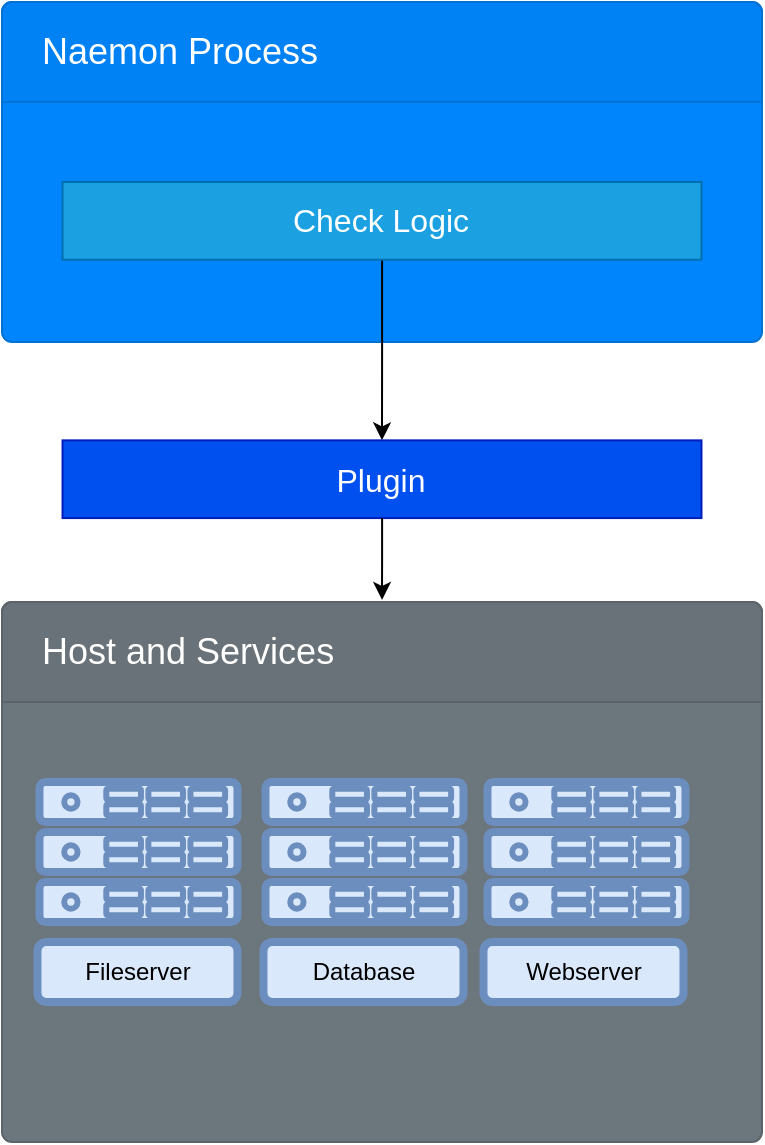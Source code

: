 <mxfile version="25.0.2">
  <diagram name="Seite-1" id="R0aHDFtCkrT7WoSOV8md">
    <mxGraphModel dx="1728" dy="997" grid="1" gridSize="10" guides="1" tooltips="1" connect="1" arrows="1" fold="1" page="1" pageScale="1" pageWidth="1169" pageHeight="827" math="0" shadow="0">
      <root>
        <mxCell id="0" />
        <mxCell id="1" parent="0" />
        <mxCell id="5FB76fzgtN4Mtl5dD62B-1" value="" style="html=1;shadow=0;dashed=0;shape=mxgraph.bootstrap.rrect;rSize=5;strokeColor=#0071D5;html=1;whiteSpace=wrap;fillColor=#0085FC;fontColor=#ffffff;verticalAlign=bottom;align=left;spacing=20;spacingBottom=0;fontSize=14;" parent="1" vertex="1">
          <mxGeometry x="50" y="100" width="380" height="170" as="geometry" />
        </mxCell>
        <mxCell id="5FB76fzgtN4Mtl5dD62B-2" value="Naemon Process" style="html=1;shadow=0;dashed=0;shape=mxgraph.bootstrap.topButton;rSize=5;perimeter=none;whiteSpace=wrap;fillColor=#0081F4;strokeColor=#0071D5;fontColor=#ffffff;resizeWidth=1;fontSize=18;align=left;spacing=20;" parent="5FB76fzgtN4Mtl5dD62B-1" vertex="1">
          <mxGeometry width="380" height="50" relative="1" as="geometry" />
        </mxCell>
        <mxCell id="udaoUcx-3yyp9Pfy2_6S-158" style="edgeStyle=orthogonalEdgeStyle;rounded=0;orthogonalLoop=1;jettySize=auto;html=1;entryX=0.5;entryY=0;entryDx=0;entryDy=0;" edge="1" parent="5FB76fzgtN4Mtl5dD62B-1" source="cy9vblpNPn31SKOtWbtc-17" target="cy9vblpNPn31SKOtWbtc-44">
          <mxGeometry relative="1" as="geometry" />
        </mxCell>
        <mxCell id="cy9vblpNPn31SKOtWbtc-17" value="Check Logic" style="rounded=0;whiteSpace=wrap;html=1;fillColor=#1ba1e2;fontColor=#ffffff;strokeColor=#006EAF;fontSize=16;" parent="5FB76fzgtN4Mtl5dD62B-1" vertex="1">
          <mxGeometry x="30.26" y="90.001" width="319.48" height="38.857" as="geometry" />
        </mxCell>
        <mxCell id="cy9vblpNPn31SKOtWbtc-44" value="Plugin" style="rounded=0;whiteSpace=wrap;html=1;fillColor=#0050ef;fontColor=#ffffff;strokeColor=#001DBC;fontSize=16;" parent="5FB76fzgtN4Mtl5dD62B-1" vertex="1">
          <mxGeometry x="30.26" y="219.179" width="319.48" height="38.857" as="geometry" />
        </mxCell>
        <mxCell id="udaoUcx-3yyp9Pfy2_6S-2" value="" style="html=1;shadow=0;dashed=0;shape=mxgraph.bootstrap.rrect;rSize=5;strokeColor=#5B646A;html=1;whiteSpace=wrap;fillColor=#6C767D;fontColor=#ffffff;verticalAlign=bottom;align=left;spacing=20;spacingBottom=0;fontSize=14;" vertex="1" parent="1">
          <mxGeometry x="50" y="400" width="380" height="270" as="geometry" />
        </mxCell>
        <mxCell id="udaoUcx-3yyp9Pfy2_6S-3" value="Host and Services" style="html=1;shadow=0;dashed=0;shape=mxgraph.bootstrap.topButton;rSize=5;perimeter=none;whiteSpace=wrap;fillColor=#697279;strokeColor=#5B646A;fontColor=#ffffff;resizeWidth=1;fontSize=18;align=left;spacing=20;" vertex="1" parent="udaoUcx-3yyp9Pfy2_6S-2">
          <mxGeometry width="380" height="50" relative="1" as="geometry" />
        </mxCell>
        <mxCell id="udaoUcx-3yyp9Pfy2_6S-68" value="" style="group" vertex="1" connectable="0" parent="udaoUcx-3yyp9Pfy2_6S-2">
          <mxGeometry x="18.74" y="90" width="99" height="70" as="geometry" />
        </mxCell>
        <mxCell id="udaoUcx-3yyp9Pfy2_6S-41" value="" style="group;fillColor=#dae8fc;strokeColor=#6c8ebf;" vertex="1" connectable="0" parent="udaoUcx-3yyp9Pfy2_6S-68">
          <mxGeometry width="99" height="20" as="geometry" />
        </mxCell>
        <mxCell id="udaoUcx-3yyp9Pfy2_6S-42" value="" style="rounded=1;whiteSpace=wrap;html=1;strokeWidth=4;fillColor=#dae8fc;strokeColor=#6c8ebf;" vertex="1" parent="udaoUcx-3yyp9Pfy2_6S-41">
          <mxGeometry width="99" height="20" as="geometry" />
        </mxCell>
        <mxCell id="udaoUcx-3yyp9Pfy2_6S-43" value="" style="ellipse;whiteSpace=wrap;html=1;aspect=fixed;strokeWidth=3;fillColor=#dae8fc;strokeColor=#6c8ebf;" vertex="1" parent="udaoUcx-3yyp9Pfy2_6S-41">
          <mxGeometry x="12.375" y="6.667" width="6.667" height="6.667" as="geometry" />
        </mxCell>
        <mxCell id="udaoUcx-3yyp9Pfy2_6S-44" value="" style="rounded=1;whiteSpace=wrap;html=1;strokeWidth=3;fillColor=#dae8fc;strokeColor=#6c8ebf;" vertex="1" parent="udaoUcx-3yyp9Pfy2_6S-41">
          <mxGeometry x="33.413" y="3.333" width="17.325" height="5.556" as="geometry" />
        </mxCell>
        <mxCell id="udaoUcx-3yyp9Pfy2_6S-45" value="" style="rounded=1;whiteSpace=wrap;html=1;strokeWidth=3;fillColor=#dae8fc;strokeColor=#6c8ebf;" vertex="1" parent="udaoUcx-3yyp9Pfy2_6S-41">
          <mxGeometry x="54.45" y="3.333" width="17.325" height="5.556" as="geometry" />
        </mxCell>
        <mxCell id="udaoUcx-3yyp9Pfy2_6S-46" value="" style="rounded=1;whiteSpace=wrap;html=1;strokeWidth=3;fillColor=#dae8fc;strokeColor=#6c8ebf;" vertex="1" parent="udaoUcx-3yyp9Pfy2_6S-41">
          <mxGeometry x="75.487" y="3.333" width="17.325" height="5.556" as="geometry" />
        </mxCell>
        <mxCell id="udaoUcx-3yyp9Pfy2_6S-47" value="" style="rounded=1;whiteSpace=wrap;html=1;strokeWidth=3;fillColor=#dae8fc;strokeColor=#6c8ebf;" vertex="1" parent="udaoUcx-3yyp9Pfy2_6S-41">
          <mxGeometry x="33.413" y="11.111" width="17.325" height="5.556" as="geometry" />
        </mxCell>
        <mxCell id="udaoUcx-3yyp9Pfy2_6S-48" value="" style="rounded=1;whiteSpace=wrap;html=1;strokeWidth=3;fillColor=#dae8fc;strokeColor=#6c8ebf;" vertex="1" parent="udaoUcx-3yyp9Pfy2_6S-41">
          <mxGeometry x="54.45" y="11.111" width="17.325" height="5.556" as="geometry" />
        </mxCell>
        <mxCell id="udaoUcx-3yyp9Pfy2_6S-49" value="" style="rounded=1;whiteSpace=wrap;html=1;strokeWidth=3;fillColor=#dae8fc;strokeColor=#6c8ebf;" vertex="1" parent="udaoUcx-3yyp9Pfy2_6S-41">
          <mxGeometry x="75.487" y="11.111" width="17.325" height="5.556" as="geometry" />
        </mxCell>
        <mxCell id="udaoUcx-3yyp9Pfy2_6S-50" value="" style="group;fillColor=#dae8fc;strokeColor=#6c8ebf;" vertex="1" connectable="0" parent="udaoUcx-3yyp9Pfy2_6S-68">
          <mxGeometry y="25" width="99" height="20" as="geometry" />
        </mxCell>
        <mxCell id="udaoUcx-3yyp9Pfy2_6S-51" value="" style="rounded=1;whiteSpace=wrap;html=1;strokeWidth=4;fillColor=#dae8fc;strokeColor=#6c8ebf;" vertex="1" parent="udaoUcx-3yyp9Pfy2_6S-50">
          <mxGeometry width="99" height="20" as="geometry" />
        </mxCell>
        <mxCell id="udaoUcx-3yyp9Pfy2_6S-52" value="" style="ellipse;whiteSpace=wrap;html=1;aspect=fixed;strokeWidth=3;fillColor=#dae8fc;strokeColor=#6c8ebf;" vertex="1" parent="udaoUcx-3yyp9Pfy2_6S-50">
          <mxGeometry x="12.375" y="6.667" width="6.667" height="6.667" as="geometry" />
        </mxCell>
        <mxCell id="udaoUcx-3yyp9Pfy2_6S-53" value="" style="rounded=1;whiteSpace=wrap;html=1;strokeWidth=3;fillColor=#dae8fc;strokeColor=#6c8ebf;" vertex="1" parent="udaoUcx-3yyp9Pfy2_6S-50">
          <mxGeometry x="33.413" y="3.333" width="17.325" height="5.556" as="geometry" />
        </mxCell>
        <mxCell id="udaoUcx-3yyp9Pfy2_6S-54" value="" style="rounded=1;whiteSpace=wrap;html=1;strokeWidth=3;fillColor=#dae8fc;strokeColor=#6c8ebf;" vertex="1" parent="udaoUcx-3yyp9Pfy2_6S-50">
          <mxGeometry x="54.45" y="3.333" width="17.325" height="5.556" as="geometry" />
        </mxCell>
        <mxCell id="udaoUcx-3yyp9Pfy2_6S-55" value="" style="rounded=1;whiteSpace=wrap;html=1;strokeWidth=3;fillColor=#dae8fc;strokeColor=#6c8ebf;" vertex="1" parent="udaoUcx-3yyp9Pfy2_6S-50">
          <mxGeometry x="75.487" y="3.333" width="17.325" height="5.556" as="geometry" />
        </mxCell>
        <mxCell id="udaoUcx-3yyp9Pfy2_6S-56" value="" style="rounded=1;whiteSpace=wrap;html=1;strokeWidth=3;fillColor=#dae8fc;strokeColor=#6c8ebf;" vertex="1" parent="udaoUcx-3yyp9Pfy2_6S-50">
          <mxGeometry x="33.413" y="11.111" width="17.325" height="5.556" as="geometry" />
        </mxCell>
        <mxCell id="udaoUcx-3yyp9Pfy2_6S-57" value="" style="rounded=1;whiteSpace=wrap;html=1;strokeWidth=3;fillColor=#dae8fc;strokeColor=#6c8ebf;" vertex="1" parent="udaoUcx-3yyp9Pfy2_6S-50">
          <mxGeometry x="54.45" y="11.111" width="17.325" height="5.556" as="geometry" />
        </mxCell>
        <mxCell id="udaoUcx-3yyp9Pfy2_6S-58" value="" style="rounded=1;whiteSpace=wrap;html=1;strokeWidth=3;fillColor=#dae8fc;strokeColor=#6c8ebf;" vertex="1" parent="udaoUcx-3yyp9Pfy2_6S-50">
          <mxGeometry x="75.487" y="11.111" width="17.325" height="5.556" as="geometry" />
        </mxCell>
        <mxCell id="udaoUcx-3yyp9Pfy2_6S-59" value="" style="group;fillColor=#dae8fc;strokeColor=#6c8ebf;" vertex="1" connectable="0" parent="udaoUcx-3yyp9Pfy2_6S-68">
          <mxGeometry y="50" width="99" height="20" as="geometry" />
        </mxCell>
        <mxCell id="udaoUcx-3yyp9Pfy2_6S-60" value="" style="rounded=1;whiteSpace=wrap;html=1;strokeWidth=4;fillColor=#dae8fc;strokeColor=#6c8ebf;" vertex="1" parent="udaoUcx-3yyp9Pfy2_6S-59">
          <mxGeometry width="99" height="20" as="geometry" />
        </mxCell>
        <mxCell id="udaoUcx-3yyp9Pfy2_6S-61" value="" style="ellipse;whiteSpace=wrap;html=1;aspect=fixed;strokeWidth=3;fillColor=#dae8fc;strokeColor=#6c8ebf;" vertex="1" parent="udaoUcx-3yyp9Pfy2_6S-59">
          <mxGeometry x="12.375" y="6.667" width="6.667" height="6.667" as="geometry" />
        </mxCell>
        <mxCell id="udaoUcx-3yyp9Pfy2_6S-62" value="" style="rounded=1;whiteSpace=wrap;html=1;strokeWidth=3;fillColor=#dae8fc;strokeColor=#6c8ebf;" vertex="1" parent="udaoUcx-3yyp9Pfy2_6S-59">
          <mxGeometry x="33.413" y="3.333" width="17.325" height="5.556" as="geometry" />
        </mxCell>
        <mxCell id="udaoUcx-3yyp9Pfy2_6S-63" value="" style="rounded=1;whiteSpace=wrap;html=1;strokeWidth=3;fillColor=#dae8fc;strokeColor=#6c8ebf;" vertex="1" parent="udaoUcx-3yyp9Pfy2_6S-59">
          <mxGeometry x="54.45" y="3.333" width="17.325" height="5.556" as="geometry" />
        </mxCell>
        <mxCell id="udaoUcx-3yyp9Pfy2_6S-64" value="" style="rounded=1;whiteSpace=wrap;html=1;strokeWidth=3;fillColor=#dae8fc;strokeColor=#6c8ebf;" vertex="1" parent="udaoUcx-3yyp9Pfy2_6S-59">
          <mxGeometry x="75.487" y="3.333" width="17.325" height="5.556" as="geometry" />
        </mxCell>
        <mxCell id="udaoUcx-3yyp9Pfy2_6S-65" value="" style="rounded=1;whiteSpace=wrap;html=1;strokeWidth=3;fillColor=#dae8fc;strokeColor=#6c8ebf;" vertex="1" parent="udaoUcx-3yyp9Pfy2_6S-59">
          <mxGeometry x="33.413" y="11.111" width="17.325" height="5.556" as="geometry" />
        </mxCell>
        <mxCell id="udaoUcx-3yyp9Pfy2_6S-66" value="" style="rounded=1;whiteSpace=wrap;html=1;strokeWidth=3;fillColor=#dae8fc;strokeColor=#6c8ebf;" vertex="1" parent="udaoUcx-3yyp9Pfy2_6S-59">
          <mxGeometry x="54.45" y="11.111" width="17.325" height="5.556" as="geometry" />
        </mxCell>
        <mxCell id="udaoUcx-3yyp9Pfy2_6S-67" value="" style="rounded=1;whiteSpace=wrap;html=1;strokeWidth=3;fillColor=#dae8fc;strokeColor=#6c8ebf;" vertex="1" parent="udaoUcx-3yyp9Pfy2_6S-59">
          <mxGeometry x="75.487" y="11.111" width="17.325" height="5.556" as="geometry" />
        </mxCell>
        <mxCell id="udaoUcx-3yyp9Pfy2_6S-69" value="" style="group" vertex="1" connectable="0" parent="udaoUcx-3yyp9Pfy2_6S-2">
          <mxGeometry x="131.74" y="90" width="99" height="70" as="geometry" />
        </mxCell>
        <mxCell id="udaoUcx-3yyp9Pfy2_6S-70" value="" style="group;fillColor=#dae8fc;strokeColor=#6c8ebf;" vertex="1" connectable="0" parent="udaoUcx-3yyp9Pfy2_6S-69">
          <mxGeometry width="99" height="20" as="geometry" />
        </mxCell>
        <mxCell id="udaoUcx-3yyp9Pfy2_6S-71" value="" style="rounded=1;whiteSpace=wrap;html=1;strokeWidth=4;fillColor=#dae8fc;strokeColor=#6c8ebf;" vertex="1" parent="udaoUcx-3yyp9Pfy2_6S-70">
          <mxGeometry width="99" height="20" as="geometry" />
        </mxCell>
        <mxCell id="udaoUcx-3yyp9Pfy2_6S-72" value="" style="ellipse;whiteSpace=wrap;html=1;aspect=fixed;strokeWidth=3;fillColor=#dae8fc;strokeColor=#6c8ebf;" vertex="1" parent="udaoUcx-3yyp9Pfy2_6S-70">
          <mxGeometry x="12.375" y="6.667" width="6.667" height="6.667" as="geometry" />
        </mxCell>
        <mxCell id="udaoUcx-3yyp9Pfy2_6S-73" value="" style="rounded=1;whiteSpace=wrap;html=1;strokeWidth=3;fillColor=#dae8fc;strokeColor=#6c8ebf;" vertex="1" parent="udaoUcx-3yyp9Pfy2_6S-70">
          <mxGeometry x="33.413" y="3.333" width="17.325" height="5.556" as="geometry" />
        </mxCell>
        <mxCell id="udaoUcx-3yyp9Pfy2_6S-74" value="" style="rounded=1;whiteSpace=wrap;html=1;strokeWidth=3;fillColor=#dae8fc;strokeColor=#6c8ebf;" vertex="1" parent="udaoUcx-3yyp9Pfy2_6S-70">
          <mxGeometry x="54.45" y="3.333" width="17.325" height="5.556" as="geometry" />
        </mxCell>
        <mxCell id="udaoUcx-3yyp9Pfy2_6S-75" value="" style="rounded=1;whiteSpace=wrap;html=1;strokeWidth=3;fillColor=#dae8fc;strokeColor=#6c8ebf;" vertex="1" parent="udaoUcx-3yyp9Pfy2_6S-70">
          <mxGeometry x="75.487" y="3.333" width="17.325" height="5.556" as="geometry" />
        </mxCell>
        <mxCell id="udaoUcx-3yyp9Pfy2_6S-76" value="" style="rounded=1;whiteSpace=wrap;html=1;strokeWidth=3;fillColor=#dae8fc;strokeColor=#6c8ebf;" vertex="1" parent="udaoUcx-3yyp9Pfy2_6S-70">
          <mxGeometry x="33.413" y="11.111" width="17.325" height="5.556" as="geometry" />
        </mxCell>
        <mxCell id="udaoUcx-3yyp9Pfy2_6S-77" value="" style="rounded=1;whiteSpace=wrap;html=1;strokeWidth=3;fillColor=#dae8fc;strokeColor=#6c8ebf;" vertex="1" parent="udaoUcx-3yyp9Pfy2_6S-70">
          <mxGeometry x="54.45" y="11.111" width="17.325" height="5.556" as="geometry" />
        </mxCell>
        <mxCell id="udaoUcx-3yyp9Pfy2_6S-78" value="" style="rounded=1;whiteSpace=wrap;html=1;strokeWidth=3;fillColor=#dae8fc;strokeColor=#6c8ebf;" vertex="1" parent="udaoUcx-3yyp9Pfy2_6S-70">
          <mxGeometry x="75.487" y="11.111" width="17.325" height="5.556" as="geometry" />
        </mxCell>
        <mxCell id="udaoUcx-3yyp9Pfy2_6S-79" value="" style="group;fillColor=#dae8fc;strokeColor=#6c8ebf;" vertex="1" connectable="0" parent="udaoUcx-3yyp9Pfy2_6S-69">
          <mxGeometry y="25" width="99" height="20" as="geometry" />
        </mxCell>
        <mxCell id="udaoUcx-3yyp9Pfy2_6S-80" value="" style="rounded=1;whiteSpace=wrap;html=1;strokeWidth=4;fillColor=#dae8fc;strokeColor=#6c8ebf;" vertex="1" parent="udaoUcx-3yyp9Pfy2_6S-79">
          <mxGeometry width="99" height="20" as="geometry" />
        </mxCell>
        <mxCell id="udaoUcx-3yyp9Pfy2_6S-81" value="" style="ellipse;whiteSpace=wrap;html=1;aspect=fixed;strokeWidth=3;fillColor=#dae8fc;strokeColor=#6c8ebf;" vertex="1" parent="udaoUcx-3yyp9Pfy2_6S-79">
          <mxGeometry x="12.375" y="6.667" width="6.667" height="6.667" as="geometry" />
        </mxCell>
        <mxCell id="udaoUcx-3yyp9Pfy2_6S-82" value="" style="rounded=1;whiteSpace=wrap;html=1;strokeWidth=3;fillColor=#dae8fc;strokeColor=#6c8ebf;" vertex="1" parent="udaoUcx-3yyp9Pfy2_6S-79">
          <mxGeometry x="33.413" y="3.333" width="17.325" height="5.556" as="geometry" />
        </mxCell>
        <mxCell id="udaoUcx-3yyp9Pfy2_6S-83" value="" style="rounded=1;whiteSpace=wrap;html=1;strokeWidth=3;fillColor=#dae8fc;strokeColor=#6c8ebf;" vertex="1" parent="udaoUcx-3yyp9Pfy2_6S-79">
          <mxGeometry x="54.45" y="3.333" width="17.325" height="5.556" as="geometry" />
        </mxCell>
        <mxCell id="udaoUcx-3yyp9Pfy2_6S-84" value="" style="rounded=1;whiteSpace=wrap;html=1;strokeWidth=3;fillColor=#dae8fc;strokeColor=#6c8ebf;" vertex="1" parent="udaoUcx-3yyp9Pfy2_6S-79">
          <mxGeometry x="75.487" y="3.333" width="17.325" height="5.556" as="geometry" />
        </mxCell>
        <mxCell id="udaoUcx-3yyp9Pfy2_6S-85" value="" style="rounded=1;whiteSpace=wrap;html=1;strokeWidth=3;fillColor=#dae8fc;strokeColor=#6c8ebf;" vertex="1" parent="udaoUcx-3yyp9Pfy2_6S-79">
          <mxGeometry x="33.413" y="11.111" width="17.325" height="5.556" as="geometry" />
        </mxCell>
        <mxCell id="udaoUcx-3yyp9Pfy2_6S-86" value="" style="rounded=1;whiteSpace=wrap;html=1;strokeWidth=3;fillColor=#dae8fc;strokeColor=#6c8ebf;" vertex="1" parent="udaoUcx-3yyp9Pfy2_6S-79">
          <mxGeometry x="54.45" y="11.111" width="17.325" height="5.556" as="geometry" />
        </mxCell>
        <mxCell id="udaoUcx-3yyp9Pfy2_6S-87" value="" style="rounded=1;whiteSpace=wrap;html=1;strokeWidth=3;fillColor=#dae8fc;strokeColor=#6c8ebf;" vertex="1" parent="udaoUcx-3yyp9Pfy2_6S-79">
          <mxGeometry x="75.487" y="11.111" width="17.325" height="5.556" as="geometry" />
        </mxCell>
        <mxCell id="udaoUcx-3yyp9Pfy2_6S-88" value="" style="group;fillColor=#dae8fc;strokeColor=#6c8ebf;" vertex="1" connectable="0" parent="udaoUcx-3yyp9Pfy2_6S-69">
          <mxGeometry y="50" width="99" height="20" as="geometry" />
        </mxCell>
        <mxCell id="udaoUcx-3yyp9Pfy2_6S-89" value="" style="rounded=1;whiteSpace=wrap;html=1;strokeWidth=4;fillColor=#dae8fc;strokeColor=#6c8ebf;" vertex="1" parent="udaoUcx-3yyp9Pfy2_6S-88">
          <mxGeometry width="99" height="20" as="geometry" />
        </mxCell>
        <mxCell id="udaoUcx-3yyp9Pfy2_6S-90" value="" style="ellipse;whiteSpace=wrap;html=1;aspect=fixed;strokeWidth=3;fillColor=#dae8fc;strokeColor=#6c8ebf;" vertex="1" parent="udaoUcx-3yyp9Pfy2_6S-88">
          <mxGeometry x="12.375" y="6.667" width="6.667" height="6.667" as="geometry" />
        </mxCell>
        <mxCell id="udaoUcx-3yyp9Pfy2_6S-91" value="" style="rounded=1;whiteSpace=wrap;html=1;strokeWidth=3;fillColor=#dae8fc;strokeColor=#6c8ebf;" vertex="1" parent="udaoUcx-3yyp9Pfy2_6S-88">
          <mxGeometry x="33.413" y="3.333" width="17.325" height="5.556" as="geometry" />
        </mxCell>
        <mxCell id="udaoUcx-3yyp9Pfy2_6S-92" value="" style="rounded=1;whiteSpace=wrap;html=1;strokeWidth=3;fillColor=#dae8fc;strokeColor=#6c8ebf;" vertex="1" parent="udaoUcx-3yyp9Pfy2_6S-88">
          <mxGeometry x="54.45" y="3.333" width="17.325" height="5.556" as="geometry" />
        </mxCell>
        <mxCell id="udaoUcx-3yyp9Pfy2_6S-93" value="" style="rounded=1;whiteSpace=wrap;html=1;strokeWidth=3;fillColor=#dae8fc;strokeColor=#6c8ebf;" vertex="1" parent="udaoUcx-3yyp9Pfy2_6S-88">
          <mxGeometry x="75.487" y="3.333" width="17.325" height="5.556" as="geometry" />
        </mxCell>
        <mxCell id="udaoUcx-3yyp9Pfy2_6S-94" value="" style="rounded=1;whiteSpace=wrap;html=1;strokeWidth=3;fillColor=#dae8fc;strokeColor=#6c8ebf;" vertex="1" parent="udaoUcx-3yyp9Pfy2_6S-88">
          <mxGeometry x="33.413" y="11.111" width="17.325" height="5.556" as="geometry" />
        </mxCell>
        <mxCell id="udaoUcx-3yyp9Pfy2_6S-95" value="" style="rounded=1;whiteSpace=wrap;html=1;strokeWidth=3;fillColor=#dae8fc;strokeColor=#6c8ebf;" vertex="1" parent="udaoUcx-3yyp9Pfy2_6S-88">
          <mxGeometry x="54.45" y="11.111" width="17.325" height="5.556" as="geometry" />
        </mxCell>
        <mxCell id="udaoUcx-3yyp9Pfy2_6S-96" value="" style="rounded=1;whiteSpace=wrap;html=1;strokeWidth=3;fillColor=#dae8fc;strokeColor=#6c8ebf;" vertex="1" parent="udaoUcx-3yyp9Pfy2_6S-88">
          <mxGeometry x="75.487" y="11.111" width="17.325" height="5.556" as="geometry" />
        </mxCell>
        <mxCell id="udaoUcx-3yyp9Pfy2_6S-126" value="" style="group" vertex="1" connectable="0" parent="udaoUcx-3yyp9Pfy2_6S-2">
          <mxGeometry x="242.74" y="90" width="107" height="70" as="geometry" />
        </mxCell>
        <mxCell id="udaoUcx-3yyp9Pfy2_6S-127" value="" style="group;fillColor=#dae8fc;strokeColor=#6c8ebf;" vertex="1" connectable="0" parent="udaoUcx-3yyp9Pfy2_6S-126">
          <mxGeometry width="99" height="20" as="geometry" />
        </mxCell>
        <mxCell id="udaoUcx-3yyp9Pfy2_6S-128" value="" style="rounded=1;whiteSpace=wrap;html=1;strokeWidth=4;fillColor=#dae8fc;strokeColor=#6c8ebf;" vertex="1" parent="udaoUcx-3yyp9Pfy2_6S-127">
          <mxGeometry width="99" height="20" as="geometry" />
        </mxCell>
        <mxCell id="udaoUcx-3yyp9Pfy2_6S-129" value="" style="ellipse;whiteSpace=wrap;html=1;aspect=fixed;strokeWidth=3;fillColor=#dae8fc;strokeColor=#6c8ebf;" vertex="1" parent="udaoUcx-3yyp9Pfy2_6S-127">
          <mxGeometry x="12.375" y="6.667" width="6.667" height="6.667" as="geometry" />
        </mxCell>
        <mxCell id="udaoUcx-3yyp9Pfy2_6S-130" value="" style="rounded=1;whiteSpace=wrap;html=1;strokeWidth=3;fillColor=#dae8fc;strokeColor=#6c8ebf;" vertex="1" parent="udaoUcx-3yyp9Pfy2_6S-127">
          <mxGeometry x="33.413" y="3.333" width="17.325" height="5.556" as="geometry" />
        </mxCell>
        <mxCell id="udaoUcx-3yyp9Pfy2_6S-131" value="" style="rounded=1;whiteSpace=wrap;html=1;strokeWidth=3;fillColor=#dae8fc;strokeColor=#6c8ebf;" vertex="1" parent="udaoUcx-3yyp9Pfy2_6S-127">
          <mxGeometry x="54.45" y="3.333" width="17.325" height="5.556" as="geometry" />
        </mxCell>
        <mxCell id="udaoUcx-3yyp9Pfy2_6S-132" value="" style="rounded=1;whiteSpace=wrap;html=1;strokeWidth=3;fillColor=#dae8fc;strokeColor=#6c8ebf;" vertex="1" parent="udaoUcx-3yyp9Pfy2_6S-127">
          <mxGeometry x="75.487" y="3.333" width="17.325" height="5.556" as="geometry" />
        </mxCell>
        <mxCell id="udaoUcx-3yyp9Pfy2_6S-133" value="" style="rounded=1;whiteSpace=wrap;html=1;strokeWidth=3;fillColor=#dae8fc;strokeColor=#6c8ebf;" vertex="1" parent="udaoUcx-3yyp9Pfy2_6S-127">
          <mxGeometry x="33.413" y="11.111" width="17.325" height="5.556" as="geometry" />
        </mxCell>
        <mxCell id="udaoUcx-3yyp9Pfy2_6S-134" value="" style="rounded=1;whiteSpace=wrap;html=1;strokeWidth=3;fillColor=#dae8fc;strokeColor=#6c8ebf;" vertex="1" parent="udaoUcx-3yyp9Pfy2_6S-127">
          <mxGeometry x="54.45" y="11.111" width="17.325" height="5.556" as="geometry" />
        </mxCell>
        <mxCell id="udaoUcx-3yyp9Pfy2_6S-135" value="" style="rounded=1;whiteSpace=wrap;html=1;strokeWidth=3;fillColor=#dae8fc;strokeColor=#6c8ebf;" vertex="1" parent="udaoUcx-3yyp9Pfy2_6S-127">
          <mxGeometry x="75.487" y="11.111" width="17.325" height="5.556" as="geometry" />
        </mxCell>
        <mxCell id="udaoUcx-3yyp9Pfy2_6S-136" value="" style="group;fillColor=#dae8fc;strokeColor=#6c8ebf;" vertex="1" connectable="0" parent="udaoUcx-3yyp9Pfy2_6S-126">
          <mxGeometry y="25" width="99" height="20" as="geometry" />
        </mxCell>
        <mxCell id="udaoUcx-3yyp9Pfy2_6S-137" value="" style="rounded=1;whiteSpace=wrap;html=1;strokeWidth=4;fillColor=#dae8fc;strokeColor=#6c8ebf;" vertex="1" parent="udaoUcx-3yyp9Pfy2_6S-136">
          <mxGeometry width="99" height="20" as="geometry" />
        </mxCell>
        <mxCell id="udaoUcx-3yyp9Pfy2_6S-138" value="" style="ellipse;whiteSpace=wrap;html=1;aspect=fixed;strokeWidth=3;fillColor=#dae8fc;strokeColor=#6c8ebf;" vertex="1" parent="udaoUcx-3yyp9Pfy2_6S-136">
          <mxGeometry x="12.375" y="6.667" width="6.667" height="6.667" as="geometry" />
        </mxCell>
        <mxCell id="udaoUcx-3yyp9Pfy2_6S-139" value="" style="rounded=1;whiteSpace=wrap;html=1;strokeWidth=3;fillColor=#dae8fc;strokeColor=#6c8ebf;" vertex="1" parent="udaoUcx-3yyp9Pfy2_6S-136">
          <mxGeometry x="33.413" y="3.333" width="17.325" height="5.556" as="geometry" />
        </mxCell>
        <mxCell id="udaoUcx-3yyp9Pfy2_6S-140" value="" style="rounded=1;whiteSpace=wrap;html=1;strokeWidth=3;fillColor=#dae8fc;strokeColor=#6c8ebf;" vertex="1" parent="udaoUcx-3yyp9Pfy2_6S-136">
          <mxGeometry x="54.45" y="3.333" width="17.325" height="5.556" as="geometry" />
        </mxCell>
        <mxCell id="udaoUcx-3yyp9Pfy2_6S-141" value="" style="rounded=1;whiteSpace=wrap;html=1;strokeWidth=3;fillColor=#dae8fc;strokeColor=#6c8ebf;" vertex="1" parent="udaoUcx-3yyp9Pfy2_6S-136">
          <mxGeometry x="75.487" y="3.333" width="17.325" height="5.556" as="geometry" />
        </mxCell>
        <mxCell id="udaoUcx-3yyp9Pfy2_6S-142" value="" style="rounded=1;whiteSpace=wrap;html=1;strokeWidth=3;fillColor=#dae8fc;strokeColor=#6c8ebf;" vertex="1" parent="udaoUcx-3yyp9Pfy2_6S-136">
          <mxGeometry x="33.413" y="11.111" width="17.325" height="5.556" as="geometry" />
        </mxCell>
        <mxCell id="udaoUcx-3yyp9Pfy2_6S-143" value="" style="rounded=1;whiteSpace=wrap;html=1;strokeWidth=3;fillColor=#dae8fc;strokeColor=#6c8ebf;" vertex="1" parent="udaoUcx-3yyp9Pfy2_6S-136">
          <mxGeometry x="54.45" y="11.111" width="17.325" height="5.556" as="geometry" />
        </mxCell>
        <mxCell id="udaoUcx-3yyp9Pfy2_6S-144" value="" style="rounded=1;whiteSpace=wrap;html=1;strokeWidth=3;fillColor=#dae8fc;strokeColor=#6c8ebf;" vertex="1" parent="udaoUcx-3yyp9Pfy2_6S-136">
          <mxGeometry x="75.487" y="11.111" width="17.325" height="5.556" as="geometry" />
        </mxCell>
        <mxCell id="udaoUcx-3yyp9Pfy2_6S-145" value="" style="group;fillColor=#dae8fc;strokeColor=#6c8ebf;" vertex="1" connectable="0" parent="udaoUcx-3yyp9Pfy2_6S-126">
          <mxGeometry y="50" width="99" height="20" as="geometry" />
        </mxCell>
        <mxCell id="udaoUcx-3yyp9Pfy2_6S-146" value="" style="rounded=1;whiteSpace=wrap;html=1;strokeWidth=4;fillColor=#dae8fc;strokeColor=#6c8ebf;" vertex="1" parent="udaoUcx-3yyp9Pfy2_6S-145">
          <mxGeometry width="99" height="20" as="geometry" />
        </mxCell>
        <mxCell id="udaoUcx-3yyp9Pfy2_6S-147" value="" style="ellipse;whiteSpace=wrap;html=1;aspect=fixed;strokeWidth=3;fillColor=#dae8fc;strokeColor=#6c8ebf;" vertex="1" parent="udaoUcx-3yyp9Pfy2_6S-145">
          <mxGeometry x="12.375" y="6.667" width="6.667" height="6.667" as="geometry" />
        </mxCell>
        <mxCell id="udaoUcx-3yyp9Pfy2_6S-148" value="" style="rounded=1;whiteSpace=wrap;html=1;strokeWidth=3;fillColor=#dae8fc;strokeColor=#6c8ebf;" vertex="1" parent="udaoUcx-3yyp9Pfy2_6S-145">
          <mxGeometry x="33.413" y="3.333" width="17.325" height="5.556" as="geometry" />
        </mxCell>
        <mxCell id="udaoUcx-3yyp9Pfy2_6S-149" value="" style="rounded=1;whiteSpace=wrap;html=1;strokeWidth=3;fillColor=#dae8fc;strokeColor=#6c8ebf;" vertex="1" parent="udaoUcx-3yyp9Pfy2_6S-145">
          <mxGeometry x="54.45" y="3.333" width="17.325" height="5.556" as="geometry" />
        </mxCell>
        <mxCell id="udaoUcx-3yyp9Pfy2_6S-150" value="" style="rounded=1;whiteSpace=wrap;html=1;strokeWidth=3;fillColor=#dae8fc;strokeColor=#6c8ebf;" vertex="1" parent="udaoUcx-3yyp9Pfy2_6S-145">
          <mxGeometry x="75.487" y="3.333" width="17.325" height="5.556" as="geometry" />
        </mxCell>
        <mxCell id="udaoUcx-3yyp9Pfy2_6S-151" value="" style="rounded=1;whiteSpace=wrap;html=1;strokeWidth=3;fillColor=#dae8fc;strokeColor=#6c8ebf;" vertex="1" parent="udaoUcx-3yyp9Pfy2_6S-145">
          <mxGeometry x="33.413" y="11.111" width="17.325" height="5.556" as="geometry" />
        </mxCell>
        <mxCell id="udaoUcx-3yyp9Pfy2_6S-152" value="" style="rounded=1;whiteSpace=wrap;html=1;strokeWidth=3;fillColor=#dae8fc;strokeColor=#6c8ebf;" vertex="1" parent="udaoUcx-3yyp9Pfy2_6S-145">
          <mxGeometry x="54.45" y="11.111" width="17.325" height="5.556" as="geometry" />
        </mxCell>
        <mxCell id="udaoUcx-3yyp9Pfy2_6S-153" value="" style="rounded=1;whiteSpace=wrap;html=1;strokeWidth=3;fillColor=#dae8fc;strokeColor=#6c8ebf;" vertex="1" parent="udaoUcx-3yyp9Pfy2_6S-145">
          <mxGeometry x="75.487" y="11.111" width="17.325" height="5.556" as="geometry" />
        </mxCell>
        <mxCell id="udaoUcx-3yyp9Pfy2_6S-155" value="Fileserver" style="rounded=1;whiteSpace=wrap;html=1;strokeWidth=4;fillColor=#dae8fc;strokeColor=#6c8ebf;" vertex="1" parent="udaoUcx-3yyp9Pfy2_6S-2">
          <mxGeometry x="17.74" y="170" width="100" height="30" as="geometry" />
        </mxCell>
        <mxCell id="udaoUcx-3yyp9Pfy2_6S-156" value="Database" style="rounded=1;whiteSpace=wrap;html=1;strokeWidth=4;fillColor=#dae8fc;strokeColor=#6c8ebf;" vertex="1" parent="udaoUcx-3yyp9Pfy2_6S-2">
          <mxGeometry x="130.74" y="170" width="100" height="30" as="geometry" />
        </mxCell>
        <mxCell id="udaoUcx-3yyp9Pfy2_6S-157" value="Webserver" style="rounded=1;whiteSpace=wrap;html=1;strokeWidth=4;fillColor=#dae8fc;strokeColor=#6c8ebf;" vertex="1" parent="udaoUcx-3yyp9Pfy2_6S-2">
          <mxGeometry x="240.74" y="170" width="100" height="30" as="geometry" />
        </mxCell>
        <mxCell id="udaoUcx-3yyp9Pfy2_6S-159" style="edgeStyle=orthogonalEdgeStyle;rounded=0;orthogonalLoop=1;jettySize=auto;html=1;entryX=0.5;entryY=-0.021;entryDx=0;entryDy=0;entryPerimeter=0;" edge="1" parent="1" source="cy9vblpNPn31SKOtWbtc-44" target="udaoUcx-3yyp9Pfy2_6S-3">
          <mxGeometry relative="1" as="geometry" />
        </mxCell>
      </root>
    </mxGraphModel>
  </diagram>
</mxfile>
